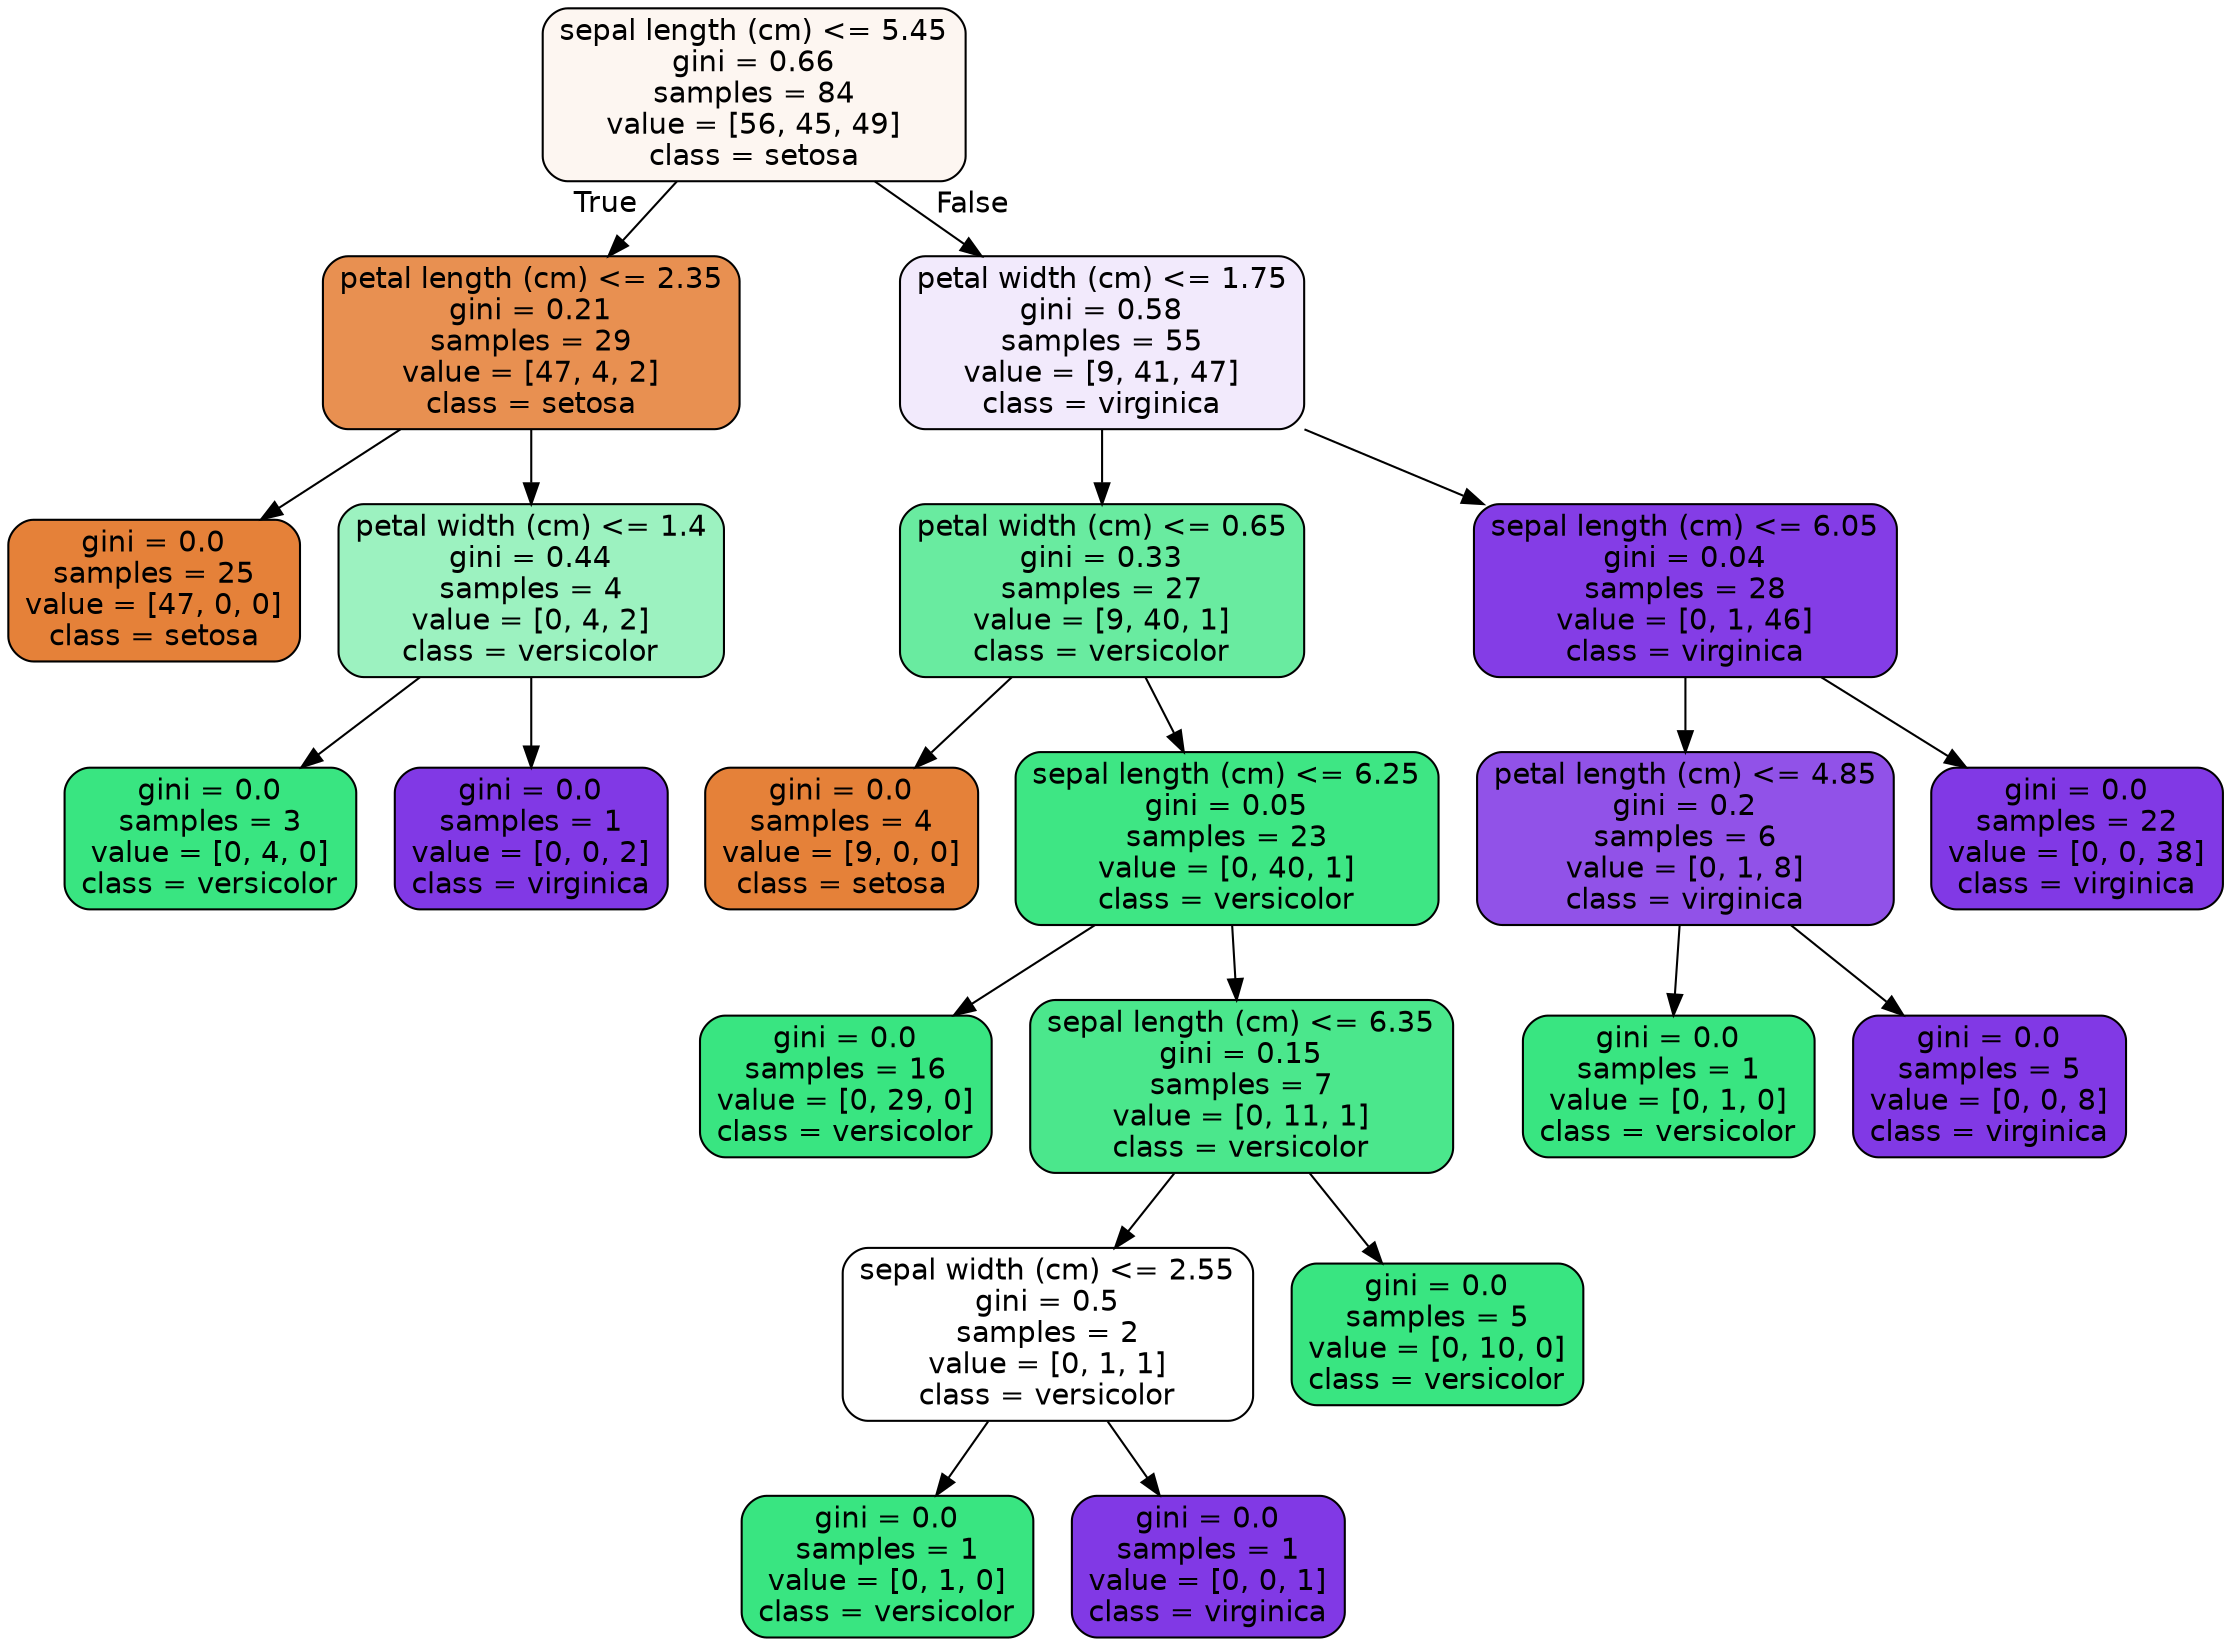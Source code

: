 digraph Tree {
node [shape=box, style="filled, rounded", color="black", fontname="helvetica"] ;
edge [fontname="helvetica"] ;
0 [label="sepal length (cm) <= 5.45\ngini = 0.66\nsamples = 84\nvalue = [56, 45, 49]\nclass = setosa", fillcolor="#fdf6f1"] ;
1 [label="petal length (cm) <= 2.35\ngini = 0.21\nsamples = 29\nvalue = [47, 4, 2]\nclass = setosa", fillcolor="#e89051"] ;
0 -> 1 [labeldistance=2.5, labelangle=45, headlabel="True"] ;
2 [label="gini = 0.0\nsamples = 25\nvalue = [47, 0, 0]\nclass = setosa", fillcolor="#e58139"] ;
1 -> 2 ;
3 [label="petal width (cm) <= 1.4\ngini = 0.44\nsamples = 4\nvalue = [0, 4, 2]\nclass = versicolor", fillcolor="#9cf2c0"] ;
1 -> 3 ;
4 [label="gini = 0.0\nsamples = 3\nvalue = [0, 4, 0]\nclass = versicolor", fillcolor="#39e581"] ;
3 -> 4 ;
5 [label="gini = 0.0\nsamples = 1\nvalue = [0, 0, 2]\nclass = virginica", fillcolor="#8139e5"] ;
3 -> 5 ;
6 [label="petal width (cm) <= 1.75\ngini = 0.58\nsamples = 55\nvalue = [9, 41, 47]\nclass = virginica", fillcolor="#f2eafc"] ;
0 -> 6 [labeldistance=2.5, labelangle=-45, headlabel="False"] ;
7 [label="petal width (cm) <= 0.65\ngini = 0.33\nsamples = 27\nvalue = [9, 40, 1]\nclass = versicolor", fillcolor="#69eba0"] ;
6 -> 7 ;
8 [label="gini = 0.0\nsamples = 4\nvalue = [9, 0, 0]\nclass = setosa", fillcolor="#e58139"] ;
7 -> 8 ;
9 [label="sepal length (cm) <= 6.25\ngini = 0.05\nsamples = 23\nvalue = [0, 40, 1]\nclass = versicolor", fillcolor="#3ee684"] ;
7 -> 9 ;
10 [label="gini = 0.0\nsamples = 16\nvalue = [0, 29, 0]\nclass = versicolor", fillcolor="#39e581"] ;
9 -> 10 ;
11 [label="sepal length (cm) <= 6.35\ngini = 0.15\nsamples = 7\nvalue = [0, 11, 1]\nclass = versicolor", fillcolor="#4be78c"] ;
9 -> 11 ;
12 [label="sepal width (cm) <= 2.55\ngini = 0.5\nsamples = 2\nvalue = [0, 1, 1]\nclass = versicolor", fillcolor="#ffffff"] ;
11 -> 12 ;
13 [label="gini = 0.0\nsamples = 1\nvalue = [0, 1, 0]\nclass = versicolor", fillcolor="#39e581"] ;
12 -> 13 ;
14 [label="gini = 0.0\nsamples = 1\nvalue = [0, 0, 1]\nclass = virginica", fillcolor="#8139e5"] ;
12 -> 14 ;
15 [label="gini = 0.0\nsamples = 5\nvalue = [0, 10, 0]\nclass = versicolor", fillcolor="#39e581"] ;
11 -> 15 ;
16 [label="sepal length (cm) <= 6.05\ngini = 0.04\nsamples = 28\nvalue = [0, 1, 46]\nclass = virginica", fillcolor="#843de6"] ;
6 -> 16 ;
17 [label="petal length (cm) <= 4.85\ngini = 0.2\nsamples = 6\nvalue = [0, 1, 8]\nclass = virginica", fillcolor="#9152e8"] ;
16 -> 17 ;
18 [label="gini = 0.0\nsamples = 1\nvalue = [0, 1, 0]\nclass = versicolor", fillcolor="#39e581"] ;
17 -> 18 ;
19 [label="gini = 0.0\nsamples = 5\nvalue = [0, 0, 8]\nclass = virginica", fillcolor="#8139e5"] ;
17 -> 19 ;
20 [label="gini = 0.0\nsamples = 22\nvalue = [0, 0, 38]\nclass = virginica", fillcolor="#8139e5"] ;
16 -> 20 ;
}